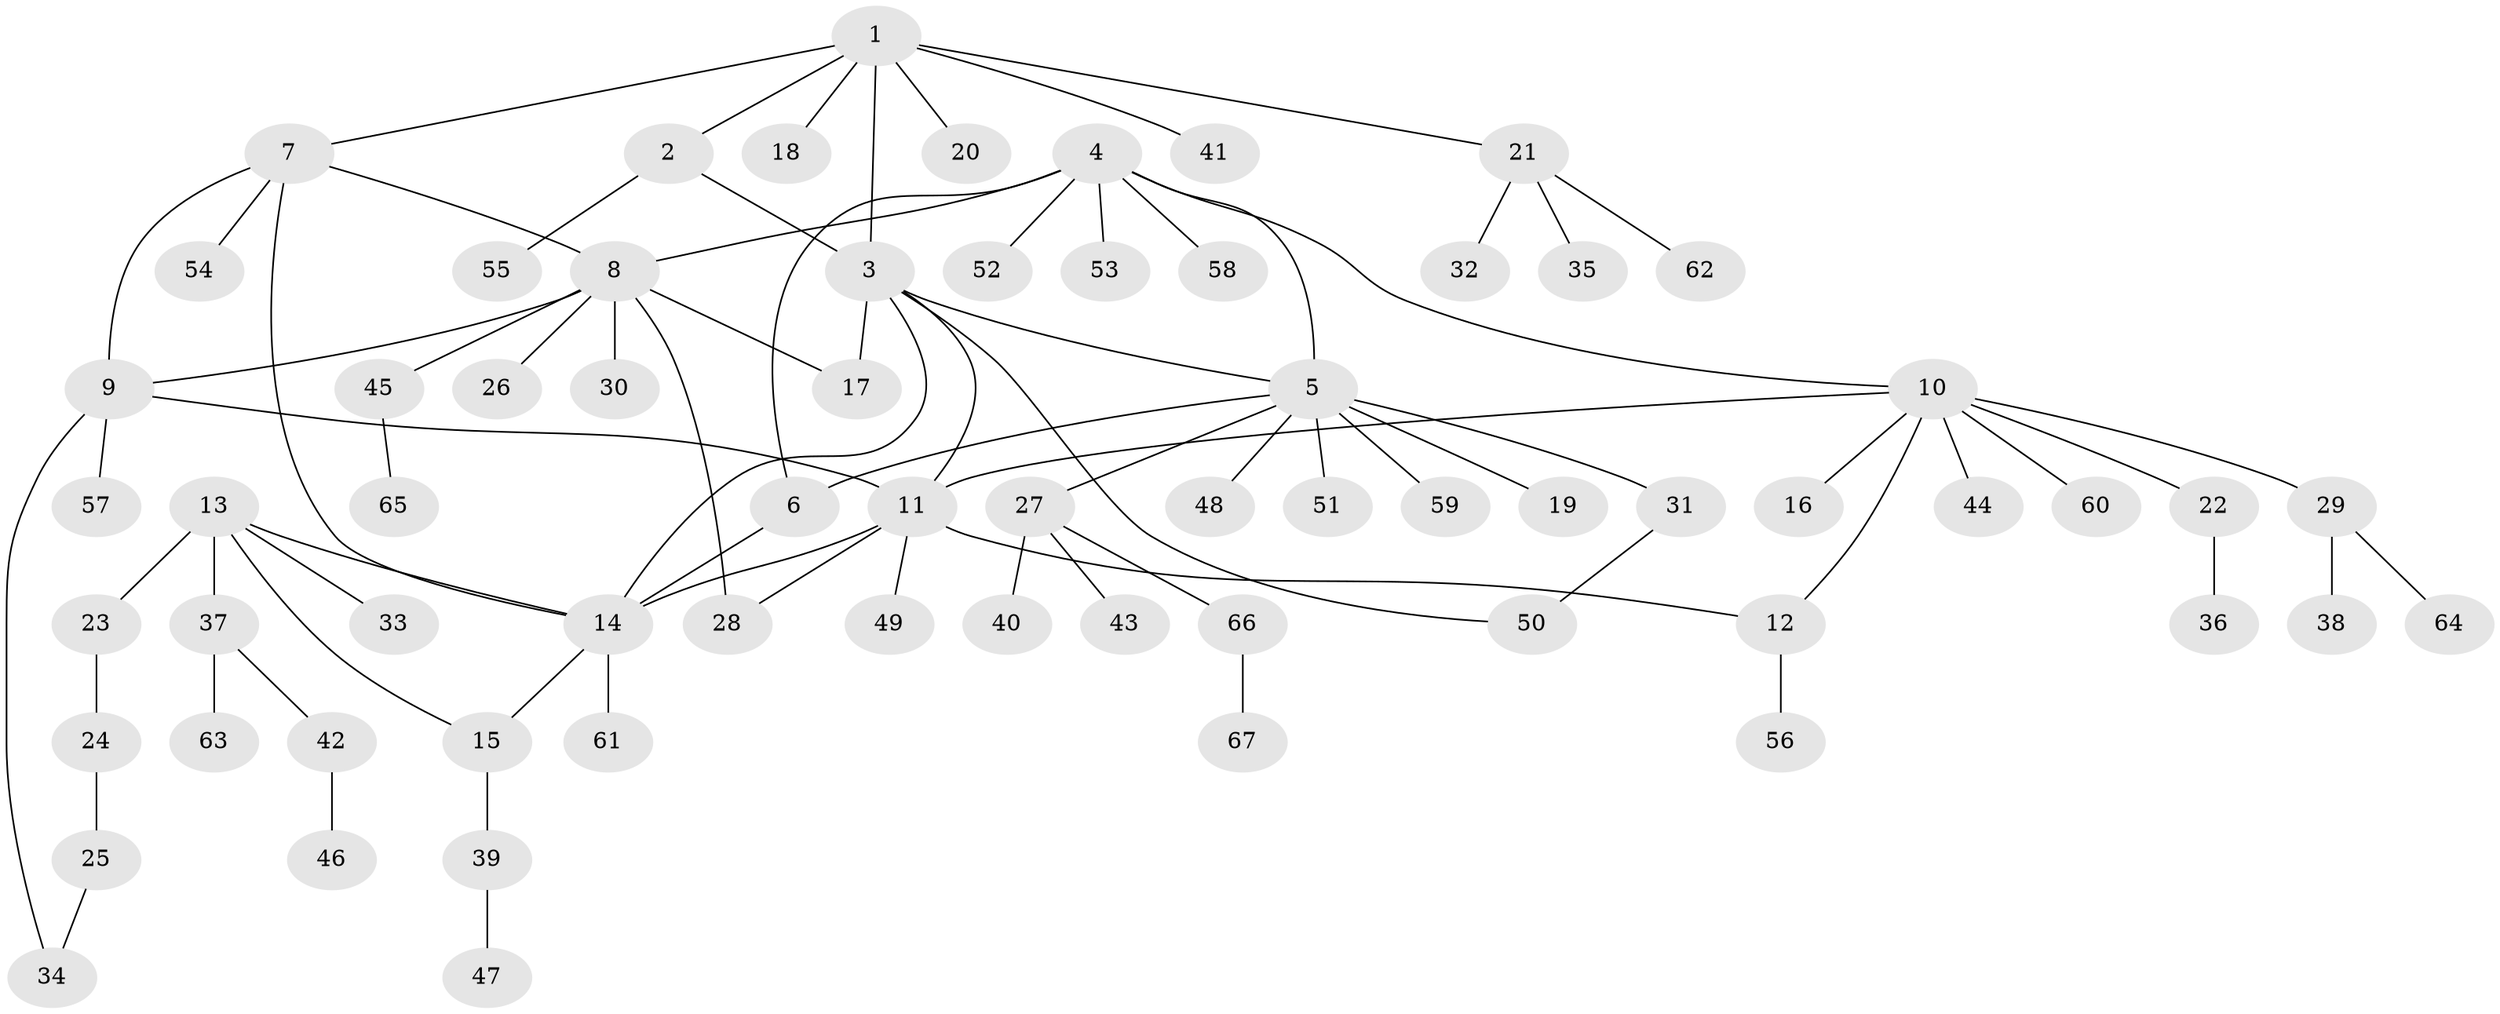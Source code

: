 // Generated by graph-tools (version 1.1) at 2025/26/03/09/25 03:26:49]
// undirected, 67 vertices, 81 edges
graph export_dot {
graph [start="1"]
  node [color=gray90,style=filled];
  1;
  2;
  3;
  4;
  5;
  6;
  7;
  8;
  9;
  10;
  11;
  12;
  13;
  14;
  15;
  16;
  17;
  18;
  19;
  20;
  21;
  22;
  23;
  24;
  25;
  26;
  27;
  28;
  29;
  30;
  31;
  32;
  33;
  34;
  35;
  36;
  37;
  38;
  39;
  40;
  41;
  42;
  43;
  44;
  45;
  46;
  47;
  48;
  49;
  50;
  51;
  52;
  53;
  54;
  55;
  56;
  57;
  58;
  59;
  60;
  61;
  62;
  63;
  64;
  65;
  66;
  67;
  1 -- 2;
  1 -- 3;
  1 -- 7;
  1 -- 18;
  1 -- 20;
  1 -- 21;
  1 -- 41;
  2 -- 3;
  2 -- 55;
  3 -- 5;
  3 -- 11;
  3 -- 14;
  3 -- 17;
  3 -- 50;
  4 -- 5;
  4 -- 6;
  4 -- 8;
  4 -- 10;
  4 -- 52;
  4 -- 53;
  4 -- 58;
  5 -- 6;
  5 -- 19;
  5 -- 27;
  5 -- 31;
  5 -- 48;
  5 -- 51;
  5 -- 59;
  6 -- 14;
  7 -- 8;
  7 -- 9;
  7 -- 14;
  7 -- 54;
  8 -- 9;
  8 -- 17;
  8 -- 26;
  8 -- 28;
  8 -- 30;
  8 -- 45;
  9 -- 11;
  9 -- 34;
  9 -- 57;
  10 -- 11;
  10 -- 12;
  10 -- 16;
  10 -- 22;
  10 -- 29;
  10 -- 44;
  10 -- 60;
  11 -- 12;
  11 -- 14;
  11 -- 28;
  11 -- 49;
  12 -- 56;
  13 -- 14;
  13 -- 15;
  13 -- 23;
  13 -- 33;
  13 -- 37;
  14 -- 15;
  14 -- 61;
  15 -- 39;
  21 -- 32;
  21 -- 35;
  21 -- 62;
  22 -- 36;
  23 -- 24;
  24 -- 25;
  25 -- 34;
  27 -- 40;
  27 -- 43;
  27 -- 66;
  29 -- 38;
  29 -- 64;
  31 -- 50;
  37 -- 42;
  37 -- 63;
  39 -- 47;
  42 -- 46;
  45 -- 65;
  66 -- 67;
}

